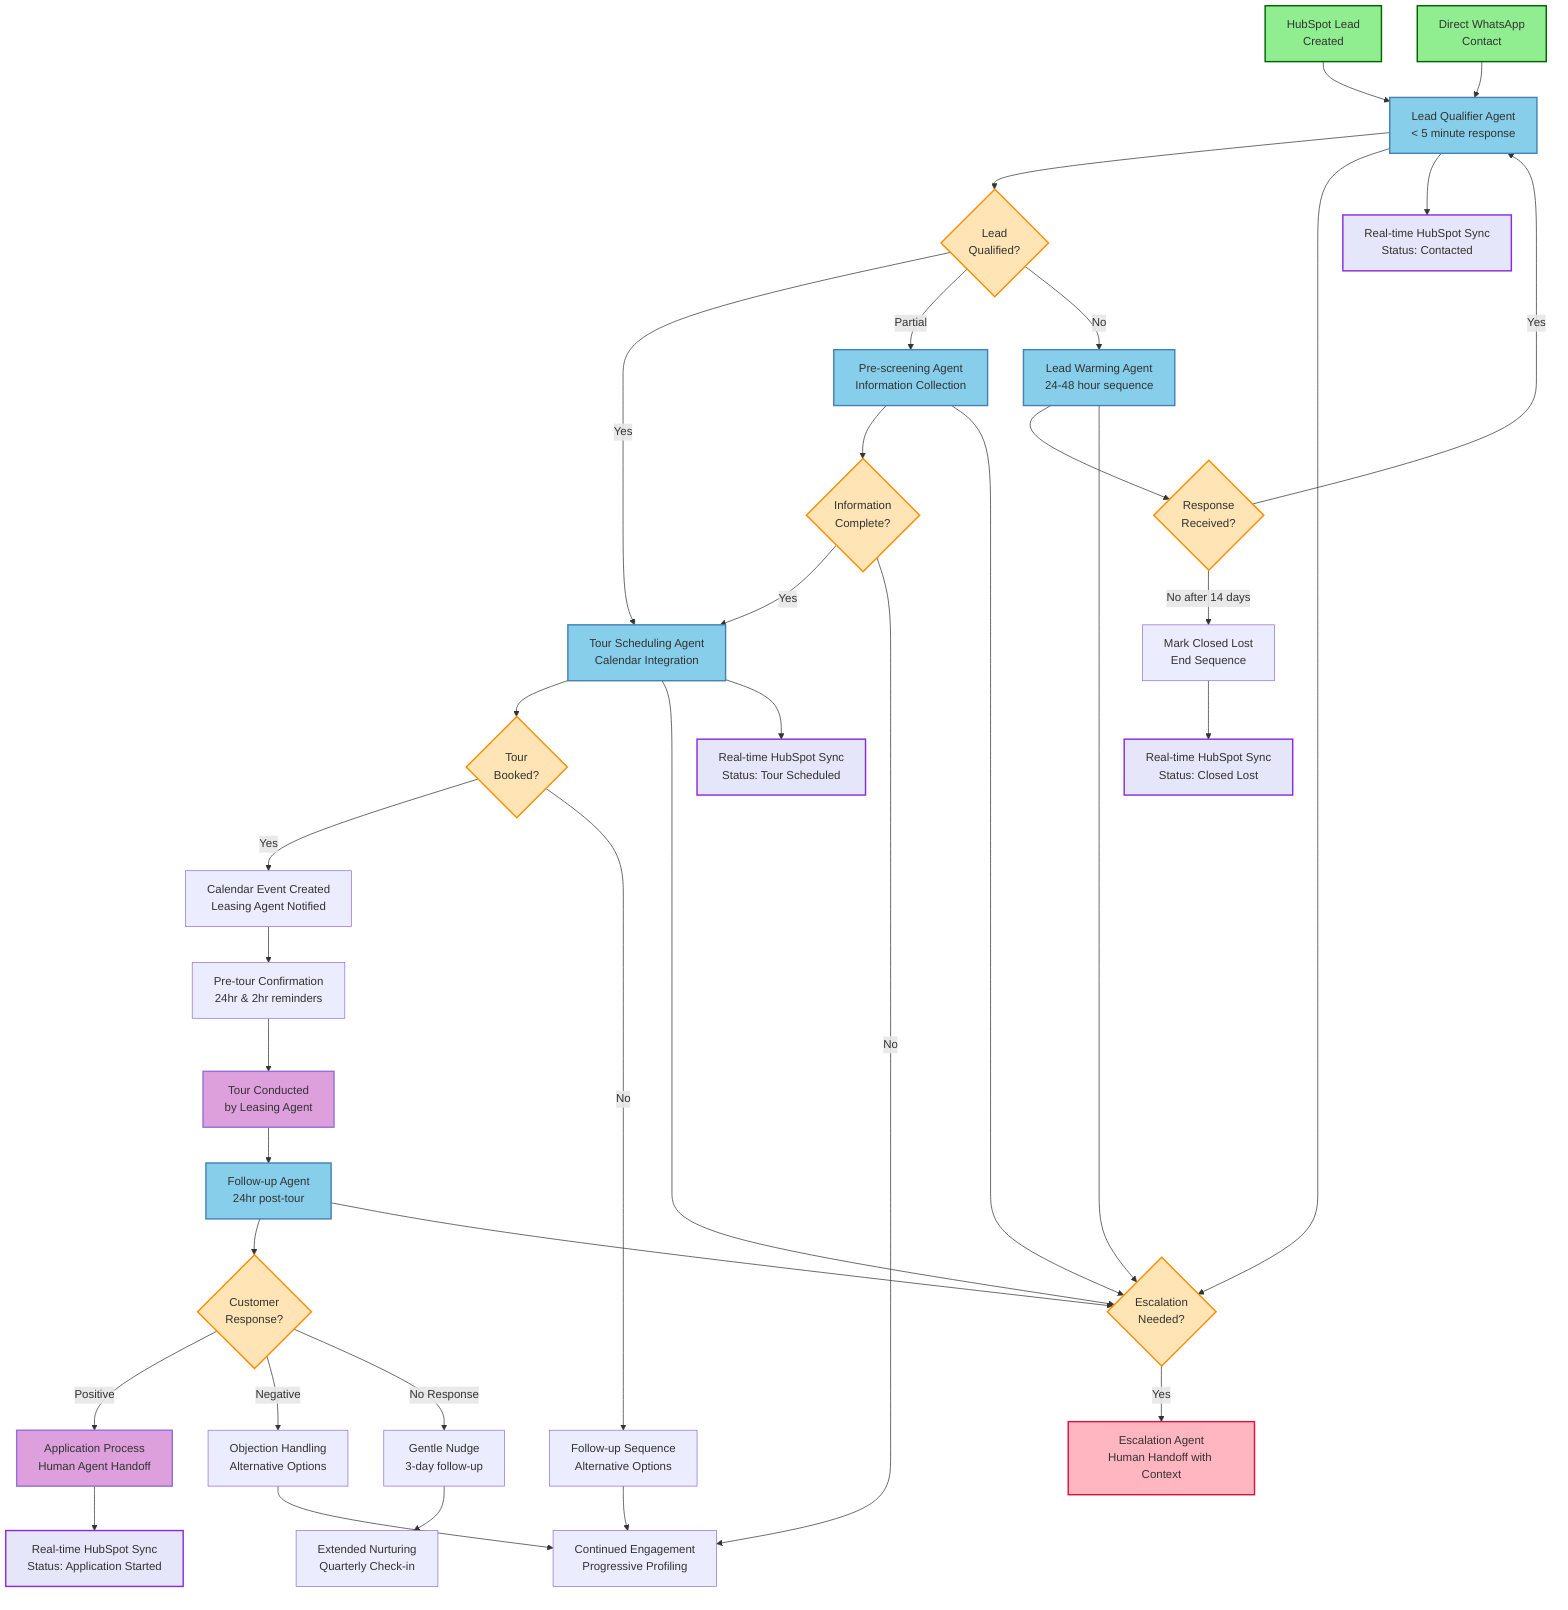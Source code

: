 flowchart TD
    %% Lead Entry Points
    A[HubSpot Lead<br/>Created] --> B[Lead Qualifier Agent<br/>< 5 minute response]
    A1[Direct WhatsApp<br/>Contact] --> B
    
    %% Initial Qualification
    B --> C{Lead<br/>Qualified?}
    C -->|Yes| D[Tour Scheduling Agent<br/>Calendar Integration]
    C -->|Partial| E[Pre-screening Agent<br/>Information Collection]
    C -->|No| F[Lead Warming Agent<br/>24-48 hour sequence]
    
    %% Tour Scheduling Path
    D --> G{Tour<br/>Booked?}
    G -->|Yes| H[Calendar Event Created<br/>Leasing Agent Notified]
    G -->|No| I[Follow-up Sequence<br/>Alternative Options]
    
    %% Pre-screening Path
    E --> J{Information<br/>Complete?}
    J -->|Yes| D
    J -->|No| K[Continued Engagement<br/>Progressive Profiling]
    
    %% Warming Path
    F --> L{Response<br/>Received?}
    L -->|Yes| B
    L -->|No after 14 days| M[Mark Closed Lost<br/>End Sequence]
    
    %% Tour Execution
    H --> N[Pre-tour Confirmation<br/>24hr & 2hr reminders]
    N --> O[Tour Conducted<br/>by Leasing Agent]
    O --> P[Follow-up Agent<br/>24hr post-tour]
    
    %% Post-tour Path
    P --> Q{Customer<br/>Response?}
    Q -->|Positive| R[Application Process<br/>Human Agent Handoff]
    Q -->|Negative| S[Objection Handling<br/>Alternative Options]
    Q -->|No Response| T[Gentle Nudge<br/>3-day follow-up]
    
    %% Escalation Path
    B --> U{Escalation<br/>Needed?}
    D --> U
    E --> U
    F --> U
    P --> U
    U -->|Yes| V[Escalation Agent<br/>Human Handoff with Context]
    
    %% HubSpot Integration
    B --> W[Real-time HubSpot Sync<br/>Status: Contacted]
    D --> X[Real-time HubSpot Sync<br/>Status: Tour Scheduled]
    R --> Y[Real-time HubSpot Sync<br/>Status: Application Started]
    M --> Z[Real-time HubSpot Sync<br/>Status: Closed Lost]
    
    %% Feedback Loop
    I --> K
    S --> K
    T --> AA[Extended Nurturing<br/>Quarterly Check-in]
    
    %% Styling
    classDef startEnd fill:#90EE90,stroke:#006400,stroke-width:2px
    classDef agent fill:#87CEEB,stroke:#4682B4,stroke-width:2px
    classDef decision fill:#FFE4B5,stroke:#FF8C00,stroke-width:2px
    classDef hubspot fill:#E6E6FA,stroke:#8A2BE2,stroke-width:2px
    classDef escalation fill:#FFB6C1,stroke:#DC143C,stroke-width:2px
    classDef human fill:#DDA0DD,stroke:#9370DB,stroke-width:2px
    
    class A,A1 startEnd
    class B,D,E,F,P agent
    class C,G,J,L,Q,U decision
    class W,X,Y,Z hubspot
    class V escalation
    class O,R human